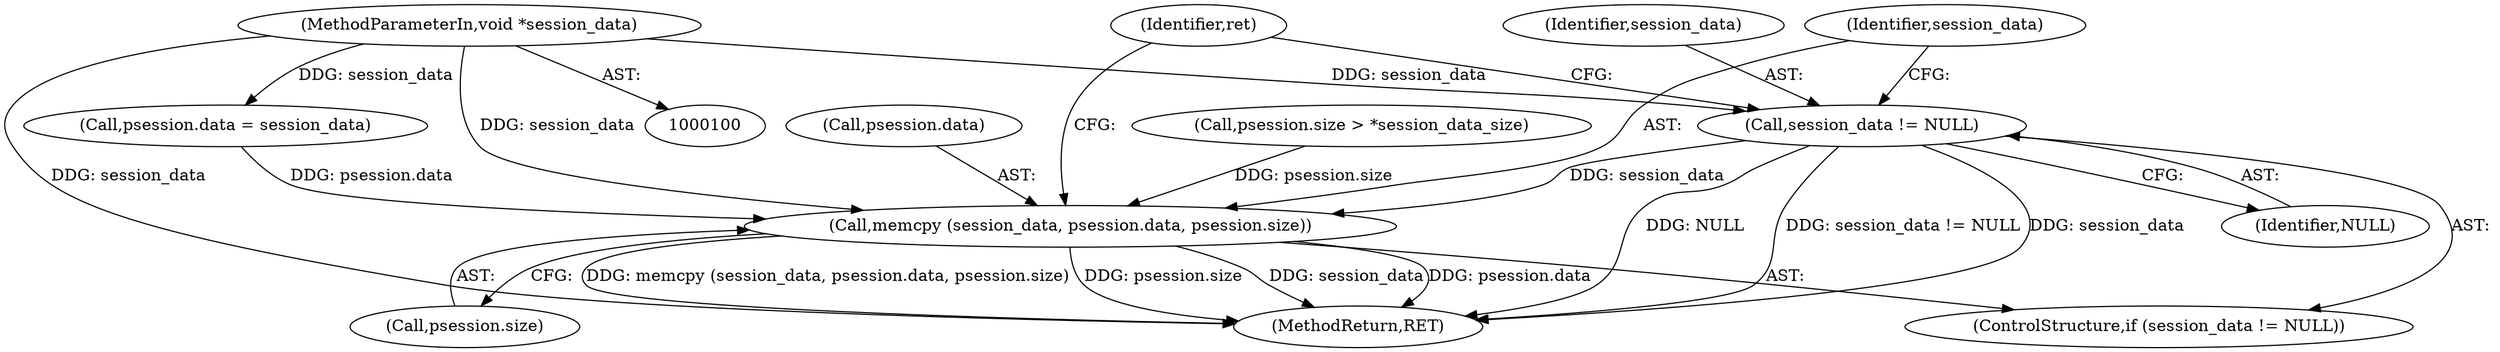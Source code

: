 digraph "0_savannah_e82ef4545e9e98cbcb032f55d7c750b81e3a0450@pointer" {
"1000155" [label="(Call,session_data != NULL)"];
"1000102" [label="(MethodParameterIn,void *session_data)"];
"1000158" [label="(Call,memcpy (session_data, psession.data, psession.size))"];
"1000137" [label="(Call,psession.size > *session_data_size)"];
"1000156" [label="(Identifier,session_data)"];
"1000167" [label="(Identifier,ret)"];
"1000155" [label="(Call,session_data != NULL)"];
"1000159" [label="(Identifier,session_data)"];
"1000154" [label="(ControlStructure,if (session_data != NULL))"];
"1000117" [label="(Call,psession.data = session_data)"];
"1000160" [label="(Call,psession.data)"];
"1000102" [label="(MethodParameterIn,void *session_data)"];
"1000175" [label="(MethodReturn,RET)"];
"1000158" [label="(Call,memcpy (session_data, psession.data, psession.size))"];
"1000163" [label="(Call,psession.size)"];
"1000157" [label="(Identifier,NULL)"];
"1000155" -> "1000154"  [label="AST: "];
"1000155" -> "1000157"  [label="CFG: "];
"1000156" -> "1000155"  [label="AST: "];
"1000157" -> "1000155"  [label="AST: "];
"1000159" -> "1000155"  [label="CFG: "];
"1000167" -> "1000155"  [label="CFG: "];
"1000155" -> "1000175"  [label="DDG: NULL"];
"1000155" -> "1000175"  [label="DDG: session_data != NULL"];
"1000155" -> "1000175"  [label="DDG: session_data"];
"1000102" -> "1000155"  [label="DDG: session_data"];
"1000155" -> "1000158"  [label="DDG: session_data"];
"1000102" -> "1000100"  [label="AST: "];
"1000102" -> "1000175"  [label="DDG: session_data"];
"1000102" -> "1000117"  [label="DDG: session_data"];
"1000102" -> "1000158"  [label="DDG: session_data"];
"1000158" -> "1000154"  [label="AST: "];
"1000158" -> "1000163"  [label="CFG: "];
"1000159" -> "1000158"  [label="AST: "];
"1000160" -> "1000158"  [label="AST: "];
"1000163" -> "1000158"  [label="AST: "];
"1000167" -> "1000158"  [label="CFG: "];
"1000158" -> "1000175"  [label="DDG: psession.size"];
"1000158" -> "1000175"  [label="DDG: session_data"];
"1000158" -> "1000175"  [label="DDG: psession.data"];
"1000158" -> "1000175"  [label="DDG: memcpy (session_data, psession.data, psession.size)"];
"1000117" -> "1000158"  [label="DDG: psession.data"];
"1000137" -> "1000158"  [label="DDG: psession.size"];
}
